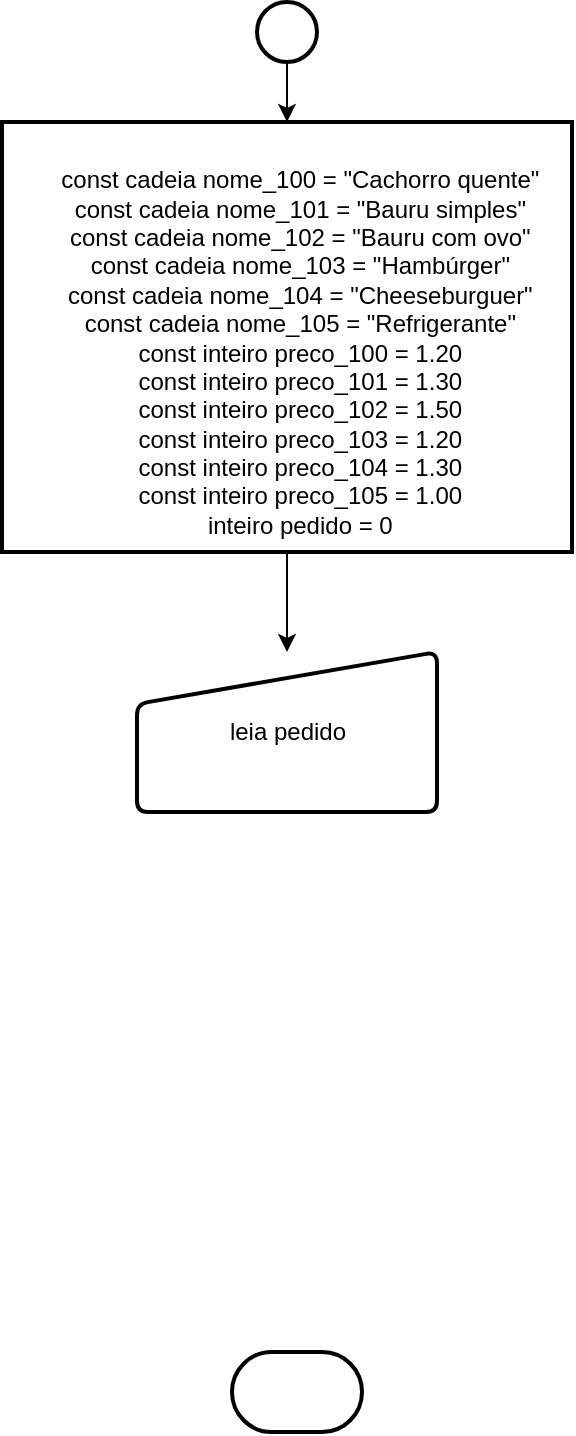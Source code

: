 <mxfile version="22.0.4" type="github">
  <diagram name="Page-1" id="agqJIn3prKvbbo6rlzEv">
    <mxGraphModel dx="659" dy="726" grid="1" gridSize="10" guides="1" tooltips="1" connect="1" arrows="1" fold="1" page="1" pageScale="1" pageWidth="827" pageHeight="1169" math="0" shadow="0">
      <root>
        <mxCell id="0" />
        <mxCell id="1" parent="0" />
        <mxCell id="Wfrdv2kUjzxa4FdHSUP7-1" value="&lt;div style=&quot;color: rgb(204, 204, 204); background-color: rgb(31, 31, 31); font-family: Consolas, &amp;quot;Courier New&amp;quot;, monospace; font-weight: normal; font-size: 14px; line-height: 19px;&quot;&gt;&lt;br&gt;&lt;/div&gt;" style="text;whiteSpace=wrap;html=1;" vertex="1" parent="1">
          <mxGeometry x="130" y="120" width="30" height="40" as="geometry" />
        </mxCell>
        <mxCell id="Wfrdv2kUjzxa4FdHSUP7-2" value="" style="edgeStyle=orthogonalEdgeStyle;rounded=0;orthogonalLoop=1;jettySize=auto;html=1;" edge="1" parent="1" source="Wfrdv2kUjzxa4FdHSUP7-3" target="Wfrdv2kUjzxa4FdHSUP7-6">
          <mxGeometry relative="1" as="geometry" />
        </mxCell>
        <mxCell id="Wfrdv2kUjzxa4FdHSUP7-3" value="" style="strokeWidth=2;html=1;shape=mxgraph.flowchart.start_2;whiteSpace=wrap;" vertex="1" parent="1">
          <mxGeometry x="172.5" y="25" width="30" height="30" as="geometry" />
        </mxCell>
        <mxCell id="Wfrdv2kUjzxa4FdHSUP7-4" value="" style="strokeWidth=2;html=1;shape=mxgraph.flowchart.terminator;whiteSpace=wrap;" vertex="1" parent="1">
          <mxGeometry x="160" y="700" width="65" height="40" as="geometry" />
        </mxCell>
        <mxCell id="Wfrdv2kUjzxa4FdHSUP7-20" value="" style="edgeStyle=orthogonalEdgeStyle;rounded=0;orthogonalLoop=1;jettySize=auto;html=1;" edge="1" parent="1" source="Wfrdv2kUjzxa4FdHSUP7-6" target="Wfrdv2kUjzxa4FdHSUP7-8">
          <mxGeometry relative="1" as="geometry" />
        </mxCell>
        <mxCell id="Wfrdv2kUjzxa4FdHSUP7-6" value="&lt;div&gt;&lt;br&gt;&lt;/div&gt;&lt;div&gt;&amp;nbsp; &amp;nbsp; const cadeia nome_100 = &quot;Cachorro quente&quot;&lt;/div&gt;&lt;div&gt;&amp;nbsp; &amp;nbsp; const cadeia nome_101 = &quot;Bauru simples&quot;&lt;/div&gt;&lt;div&gt;&amp;nbsp; &amp;nbsp; const cadeia nome_102 = &quot;Bauru com ovo&quot;&lt;/div&gt;&lt;div&gt;&amp;nbsp; &amp;nbsp; const cadeia nome_103 = &quot;Hambúrger&quot;&lt;/div&gt;&lt;div&gt;&amp;nbsp; &amp;nbsp; const cadeia nome_104 = &quot;Cheeseburguer&quot;&lt;/div&gt;&lt;div&gt;&amp;nbsp; &amp;nbsp; const cadeia nome_105 = &quot;Refrigerante&quot;&lt;/div&gt;&lt;div&gt;&amp;nbsp; &amp;nbsp; const inteiro preco_100 = 1.20&lt;/div&gt;&lt;div&gt;&amp;nbsp; &amp;nbsp; const inteiro preco_101 = 1.30&lt;/div&gt;&lt;div&gt;&amp;nbsp; &amp;nbsp; const inteiro preco_102 = 1.50&lt;/div&gt;&lt;div&gt;&amp;nbsp; &amp;nbsp; const inteiro preco_103 = 1.20&lt;/div&gt;&lt;div&gt;&amp;nbsp; &amp;nbsp; const inteiro preco_104 = 1.30&lt;/div&gt;&lt;div&gt;&amp;nbsp; &amp;nbsp; const inteiro preco_105 = 1.00&lt;/div&gt;&lt;div&gt;&amp;nbsp; &amp;nbsp; inteiro pedido = 0&lt;/div&gt;" style="whiteSpace=wrap;html=1;strokeWidth=2;" vertex="1" parent="1">
          <mxGeometry x="45" y="85" width="285" height="215" as="geometry" />
        </mxCell>
        <mxCell id="Wfrdv2kUjzxa4FdHSUP7-8" value="leia pedido" style="html=1;strokeWidth=2;shape=manualInput;whiteSpace=wrap;rounded=1;size=26;arcSize=11;" vertex="1" parent="1">
          <mxGeometry x="112.5" y="350" width="150" height="80" as="geometry" />
        </mxCell>
      </root>
    </mxGraphModel>
  </diagram>
</mxfile>
